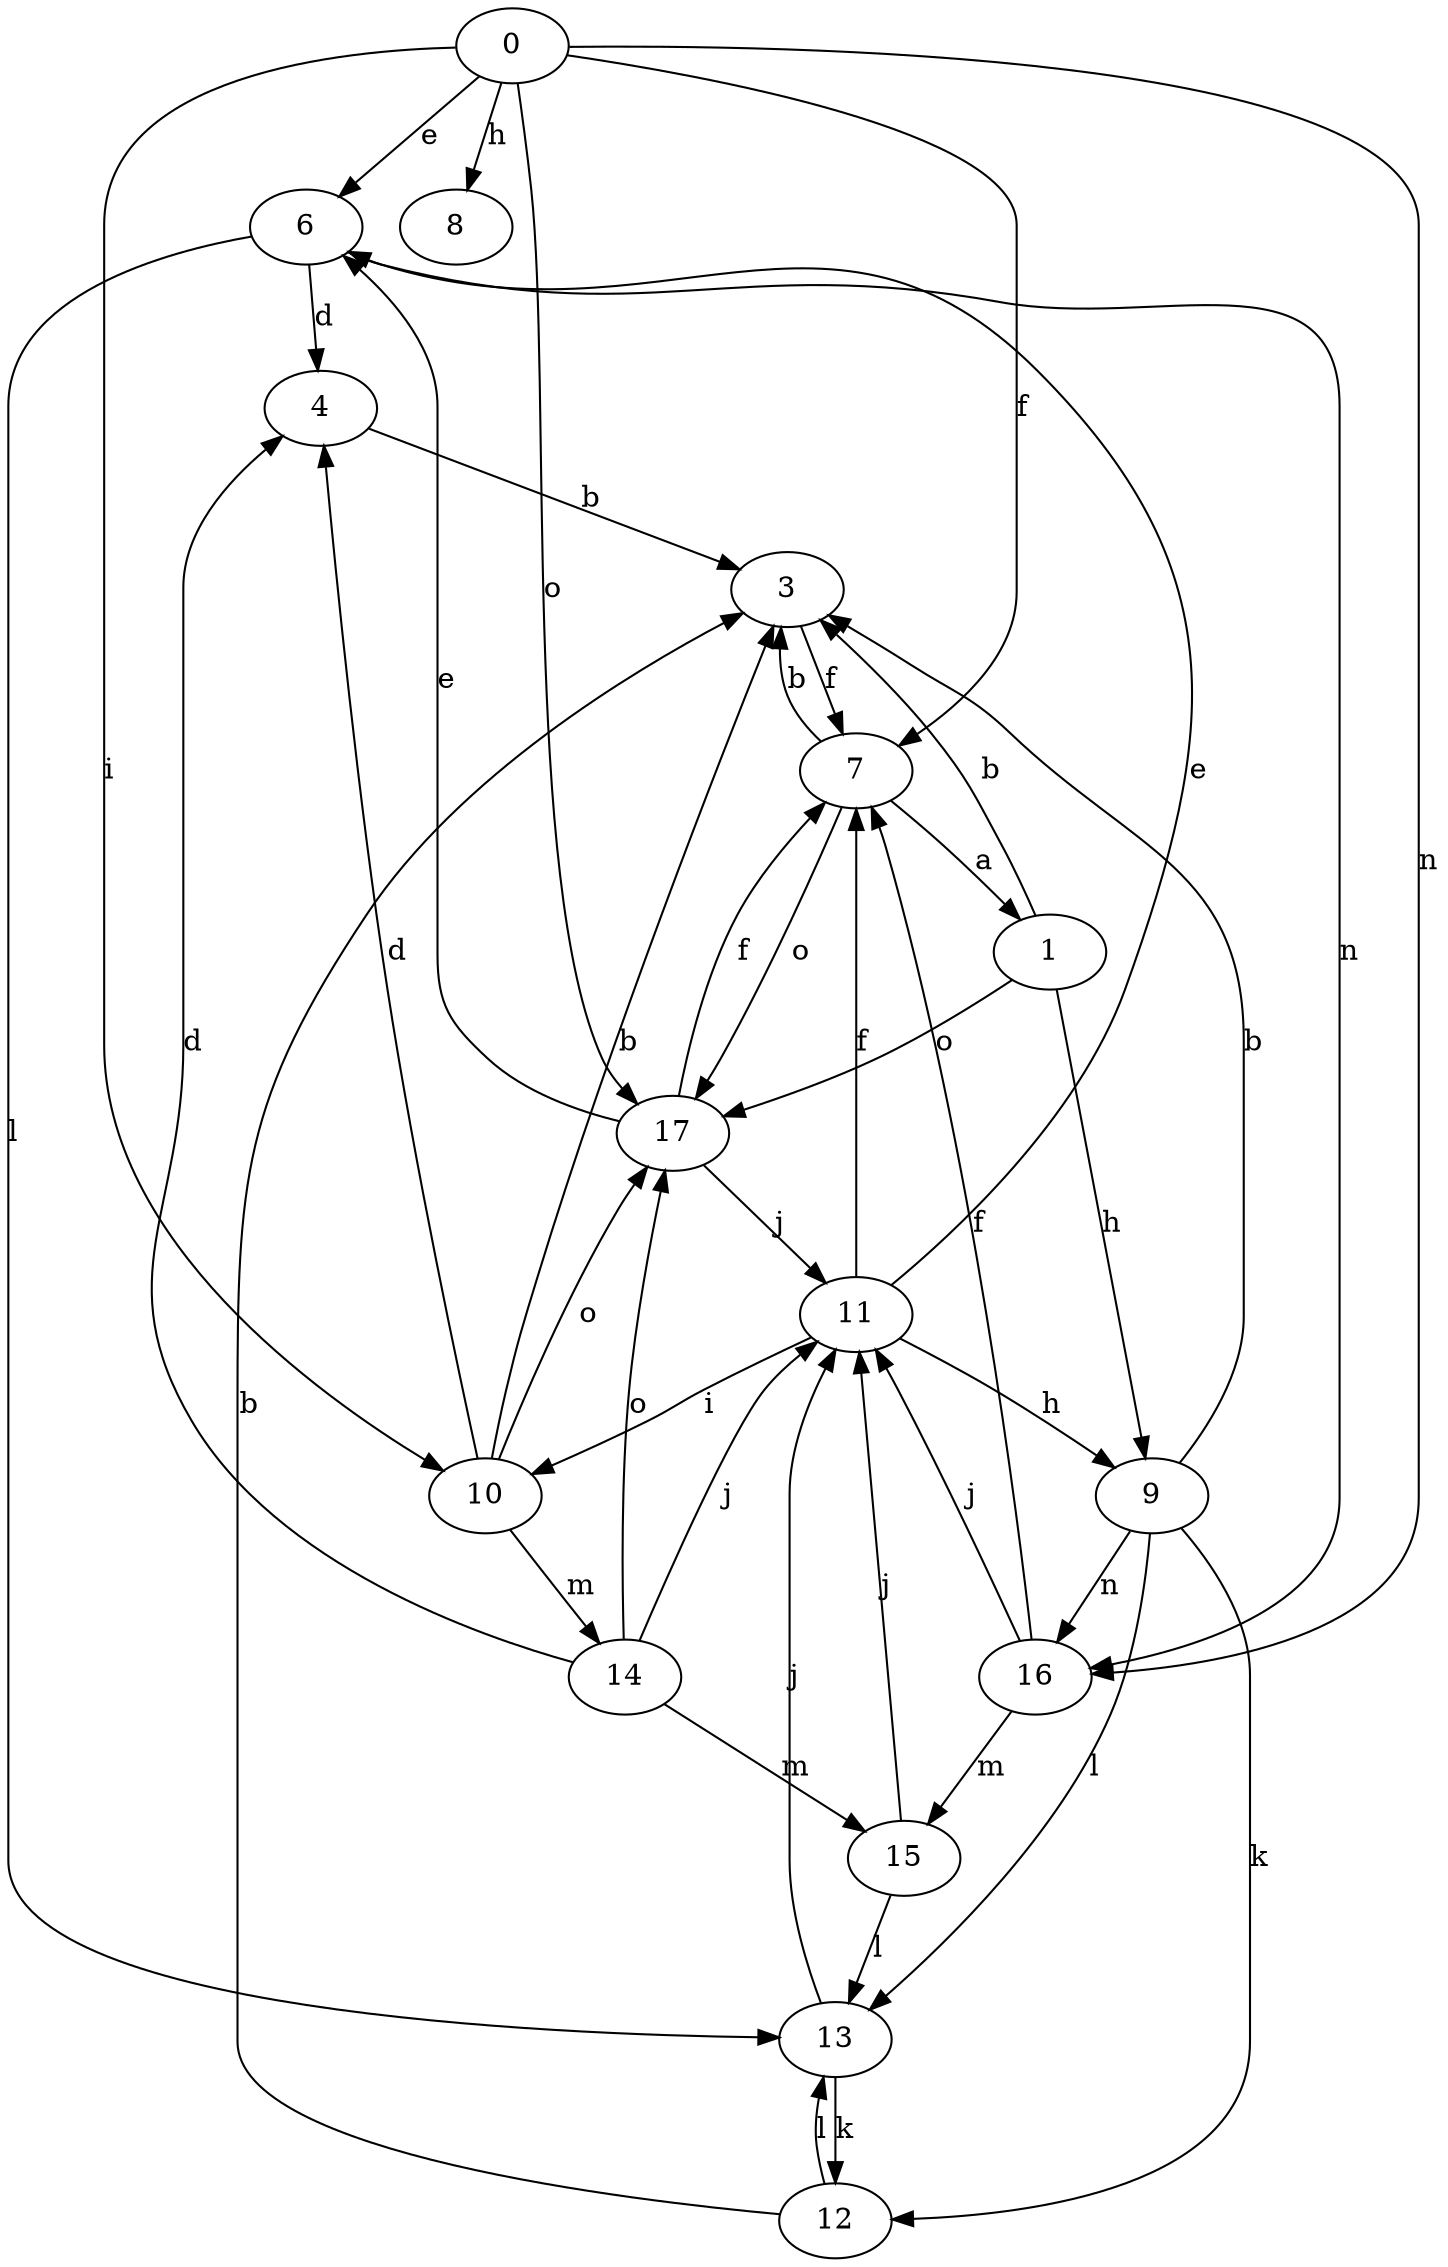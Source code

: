 strict digraph  {
0;
1;
3;
4;
6;
7;
8;
9;
10;
11;
12;
13;
14;
15;
16;
17;
0 -> 6  [label=e];
0 -> 7  [label=f];
0 -> 8  [label=h];
0 -> 10  [label=i];
0 -> 16  [label=n];
0 -> 17  [label=o];
1 -> 3  [label=b];
1 -> 9  [label=h];
1 -> 17  [label=o];
3 -> 7  [label=f];
4 -> 3  [label=b];
6 -> 4  [label=d];
6 -> 13  [label=l];
6 -> 16  [label=n];
7 -> 1  [label=a];
7 -> 3  [label=b];
7 -> 17  [label=o];
9 -> 3  [label=b];
9 -> 12  [label=k];
9 -> 13  [label=l];
9 -> 16  [label=n];
10 -> 3  [label=b];
10 -> 4  [label=d];
10 -> 14  [label=m];
10 -> 17  [label=o];
11 -> 6  [label=e];
11 -> 7  [label=f];
11 -> 9  [label=h];
11 -> 10  [label=i];
12 -> 3  [label=b];
12 -> 13  [label=l];
13 -> 11  [label=j];
13 -> 12  [label=k];
14 -> 4  [label=d];
14 -> 11  [label=j];
14 -> 15  [label=m];
14 -> 17  [label=o];
15 -> 11  [label=j];
15 -> 13  [label=l];
16 -> 7  [label=f];
16 -> 11  [label=j];
16 -> 15  [label=m];
17 -> 6  [label=e];
17 -> 7  [label=f];
17 -> 11  [label=j];
}
